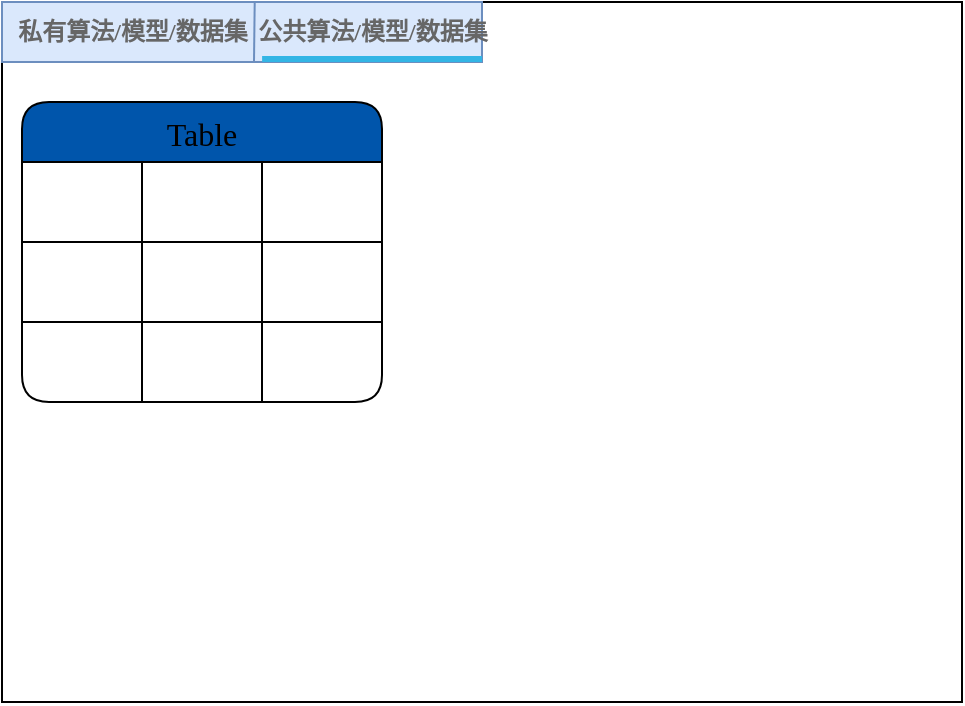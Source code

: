 <mxfile version="20.8.23" type="github" pages="3">
  <diagram id="b3hCAYV5xsGDJO1Qj9GW" name="第 1 页">
    <mxGraphModel dx="1148" dy="670" grid="1" gridSize="10" guides="1" tooltips="1" connect="1" arrows="1" fold="1" page="1" pageScale="1" pageWidth="827" pageHeight="1169" math="0" shadow="0">
      <root>
        <mxCell id="0" />
        <mxCell id="1" parent="0" />
        <mxCell id="eQosBWIMDGggvK-4iNOV-1" value="" style="rounded=0;whiteSpace=wrap;html=1;fontFamily=Times New Roman;" parent="1" vertex="1">
          <mxGeometry x="40" y="40" width="480" height="350" as="geometry" />
        </mxCell>
        <mxCell id="eQosBWIMDGggvK-4iNOV-6" value="" style="strokeWidth=1;html=1;shadow=0;dashed=0;shape=mxgraph.android.rrect;rSize=0;fillColor=#dae8fc;strokeColor=#6c8ebf;fontFamily=Times New Roman;" parent="1" vertex="1">
          <mxGeometry x="40" y="40" width="240" height="30" as="geometry" />
        </mxCell>
        <mxCell id="eQosBWIMDGggvK-4iNOV-7" value="私有算法/模型/数据集" style="strokeWidth=1;html=1;shadow=0;dashed=0;shape=mxgraph.android.anchor;fontStyle=1;fontColor=#666666;fontFamily=Times New Roman;" parent="eQosBWIMDGggvK-4iNOV-6" vertex="1">
          <mxGeometry width="129.73" height="30" as="geometry" />
        </mxCell>
        <mxCell id="eQosBWIMDGggvK-4iNOV-8" value="公共算法/模型/数据集" style="strokeWidth=1;html=1;shadow=0;dashed=0;shape=mxgraph.android.rrect;rSize=0;fontStyle=1;fillColor=none;strokeColor=none;fontColor=#666666;fontFamily=Times New Roman;" parent="eQosBWIMDGggvK-4iNOV-6" vertex="1">
          <mxGeometry x="130.054" width="109.946" height="30" as="geometry" />
        </mxCell>
        <mxCell id="eQosBWIMDGggvK-4iNOV-9" value="" style="strokeWidth=1;html=1;shadow=0;dashed=0;shape=mxgraph.android.rrect;rSize=0;fillColor=#33b5e5;strokeColor=none;fontFamily=Times New Roman;" parent="eQosBWIMDGggvK-4iNOV-8" vertex="1">
          <mxGeometry y="27" width="109.946" height="3" as="geometry" />
        </mxCell>
        <mxCell id="eQosBWIMDGggvK-4iNOV-14" value="" style="endArrow=none;html=1;rounded=0;entryX=0.974;entryY=-0.005;entryDx=0;entryDy=0;entryPerimeter=0;fontFamily=Times New Roman;fillColor=#dae8fc;strokeColor=#6c8ebf;" parent="1" target="eQosBWIMDGggvK-4iNOV-7" edge="1">
          <mxGeometry width="50" height="50" relative="1" as="geometry">
            <mxPoint x="166" y="70" as="sourcePoint" />
            <mxPoint x="200" y="100" as="targetPoint" />
          </mxGeometry>
        </mxCell>
        <mxCell id="--crbwpS26JUq3i9r7HL-14" value="Table" style="shape=table;startSize=30;container=1;collapsible=0;childLayout=tableLayout;strokeColor=default;fontSize=16;rounded=1;fillStyle=auto;fontFamily=Times New Roman;fillColor=#0055AB;" vertex="1" parent="1">
          <mxGeometry x="50" y="90" width="180" height="150" as="geometry" />
        </mxCell>
        <mxCell id="--crbwpS26JUq3i9r7HL-15" value="" style="shape=tableRow;horizontal=0;startSize=0;swimlaneHead=0;swimlaneBody=0;strokeColor=inherit;top=0;left=0;bottom=0;right=0;collapsible=0;dropTarget=0;fillColor=none;points=[[0,0.5],[1,0.5]];portConstraint=eastwest;fontSize=16;rounded=1;fillStyle=auto;fontFamily=Times New Roman;" vertex="1" parent="--crbwpS26JUq3i9r7HL-14">
          <mxGeometry y="30" width="180" height="40" as="geometry" />
        </mxCell>
        <mxCell id="--crbwpS26JUq3i9r7HL-16" value="" style="shape=partialRectangle;html=1;whiteSpace=wrap;connectable=0;strokeColor=inherit;overflow=hidden;fillColor=none;top=0;left=0;bottom=0;right=0;pointerEvents=1;fontSize=16;rounded=1;fillStyle=auto;fontFamily=Times New Roman;" vertex="1" parent="--crbwpS26JUq3i9r7HL-15">
          <mxGeometry width="60" height="40" as="geometry">
            <mxRectangle width="60" height="40" as="alternateBounds" />
          </mxGeometry>
        </mxCell>
        <mxCell id="--crbwpS26JUq3i9r7HL-17" value="" style="shape=partialRectangle;html=1;whiteSpace=wrap;connectable=0;strokeColor=inherit;overflow=hidden;fillColor=none;top=0;left=0;bottom=0;right=0;pointerEvents=1;fontSize=16;rounded=1;fillStyle=auto;fontFamily=Times New Roman;" vertex="1" parent="--crbwpS26JUq3i9r7HL-15">
          <mxGeometry x="60" width="60" height="40" as="geometry">
            <mxRectangle width="60" height="40" as="alternateBounds" />
          </mxGeometry>
        </mxCell>
        <mxCell id="--crbwpS26JUq3i9r7HL-18" value="" style="shape=partialRectangle;html=1;whiteSpace=wrap;connectable=0;strokeColor=inherit;overflow=hidden;fillColor=none;top=0;left=0;bottom=0;right=0;pointerEvents=1;fontSize=16;rounded=1;fillStyle=auto;fontFamily=Times New Roman;" vertex="1" parent="--crbwpS26JUq3i9r7HL-15">
          <mxGeometry x="120" width="60" height="40" as="geometry">
            <mxRectangle width="60" height="40" as="alternateBounds" />
          </mxGeometry>
        </mxCell>
        <mxCell id="--crbwpS26JUq3i9r7HL-19" value="" style="shape=tableRow;horizontal=0;startSize=0;swimlaneHead=0;swimlaneBody=0;strokeColor=inherit;top=0;left=0;bottom=0;right=0;collapsible=0;dropTarget=0;fillColor=none;points=[[0,0.5],[1,0.5]];portConstraint=eastwest;fontSize=16;rounded=1;fillStyle=auto;fontFamily=Times New Roman;" vertex="1" parent="--crbwpS26JUq3i9r7HL-14">
          <mxGeometry y="70" width="180" height="40" as="geometry" />
        </mxCell>
        <mxCell id="--crbwpS26JUq3i9r7HL-20" value="" style="shape=partialRectangle;html=1;whiteSpace=wrap;connectable=0;strokeColor=inherit;overflow=hidden;fillColor=none;top=0;left=0;bottom=0;right=0;pointerEvents=1;fontSize=16;rounded=1;fillStyle=auto;fontFamily=Times New Roman;" vertex="1" parent="--crbwpS26JUq3i9r7HL-19">
          <mxGeometry width="60" height="40" as="geometry">
            <mxRectangle width="60" height="40" as="alternateBounds" />
          </mxGeometry>
        </mxCell>
        <mxCell id="--crbwpS26JUq3i9r7HL-21" value="" style="shape=partialRectangle;html=1;whiteSpace=wrap;connectable=0;strokeColor=inherit;overflow=hidden;fillColor=none;top=0;left=0;bottom=0;right=0;pointerEvents=1;fontSize=16;rounded=1;fillStyle=auto;fontFamily=Times New Roman;" vertex="1" parent="--crbwpS26JUq3i9r7HL-19">
          <mxGeometry x="60" width="60" height="40" as="geometry">
            <mxRectangle width="60" height="40" as="alternateBounds" />
          </mxGeometry>
        </mxCell>
        <mxCell id="--crbwpS26JUq3i9r7HL-22" value="" style="shape=partialRectangle;html=1;whiteSpace=wrap;connectable=0;strokeColor=inherit;overflow=hidden;fillColor=none;top=0;left=0;bottom=0;right=0;pointerEvents=1;fontSize=16;rounded=1;fillStyle=auto;fontFamily=Times New Roman;" vertex="1" parent="--crbwpS26JUq3i9r7HL-19">
          <mxGeometry x="120" width="60" height="40" as="geometry">
            <mxRectangle width="60" height="40" as="alternateBounds" />
          </mxGeometry>
        </mxCell>
        <mxCell id="--crbwpS26JUq3i9r7HL-23" value="" style="shape=tableRow;horizontal=0;startSize=0;swimlaneHead=0;swimlaneBody=0;strokeColor=inherit;top=0;left=0;bottom=0;right=0;collapsible=0;dropTarget=0;fillColor=none;points=[[0,0.5],[1,0.5]];portConstraint=eastwest;fontSize=16;rounded=1;fillStyle=auto;fontFamily=Times New Roman;" vertex="1" parent="--crbwpS26JUq3i9r7HL-14">
          <mxGeometry y="110" width="180" height="40" as="geometry" />
        </mxCell>
        <mxCell id="--crbwpS26JUq3i9r7HL-24" value="" style="shape=partialRectangle;html=1;whiteSpace=wrap;connectable=0;strokeColor=inherit;overflow=hidden;fillColor=none;top=0;left=0;bottom=0;right=0;pointerEvents=1;fontSize=16;rounded=1;fillStyle=auto;fontFamily=Times New Roman;" vertex="1" parent="--crbwpS26JUq3i9r7HL-23">
          <mxGeometry width="60" height="40" as="geometry">
            <mxRectangle width="60" height="40" as="alternateBounds" />
          </mxGeometry>
        </mxCell>
        <mxCell id="--crbwpS26JUq3i9r7HL-25" value="" style="shape=partialRectangle;html=1;whiteSpace=wrap;connectable=0;strokeColor=inherit;overflow=hidden;fillColor=none;top=0;left=0;bottom=0;right=0;pointerEvents=1;fontSize=16;rounded=1;fillStyle=auto;fontFamily=Times New Roman;" vertex="1" parent="--crbwpS26JUq3i9r7HL-23">
          <mxGeometry x="60" width="60" height="40" as="geometry">
            <mxRectangle width="60" height="40" as="alternateBounds" />
          </mxGeometry>
        </mxCell>
        <mxCell id="--crbwpS26JUq3i9r7HL-26" value="" style="shape=partialRectangle;html=1;whiteSpace=wrap;connectable=0;strokeColor=inherit;overflow=hidden;fillColor=none;top=0;left=0;bottom=0;right=0;pointerEvents=1;fontSize=16;rounded=1;fillStyle=auto;fontFamily=Times New Roman;" vertex="1" parent="--crbwpS26JUq3i9r7HL-23">
          <mxGeometry x="120" width="60" height="40" as="geometry">
            <mxRectangle width="60" height="40" as="alternateBounds" />
          </mxGeometry>
        </mxCell>
      </root>
    </mxGraphModel>
  </diagram>
  <diagram id="KrpnV9CwWK39LqiTt0IE" name="第 2 页">
    <mxGraphModel dx="774" dy="380" grid="1" gridSize="10" guides="1" tooltips="1" connect="1" arrows="1" fold="1" page="1" pageScale="1" pageWidth="827" pageHeight="1169" math="0" shadow="0">
      <root>
        <mxCell id="0" />
        <mxCell id="1" parent="0" />
        <mxCell id="2-vvyY6Ytuw7cH7y74Op-1" value="" style="rounded=0;whiteSpace=wrap;html=1;fontFamily=Times New Roman;" parent="1" vertex="1">
          <mxGeometry x="40" y="40" width="480" height="350" as="geometry" />
        </mxCell>
        <mxCell id="2-vvyY6Ytuw7cH7y74Op-2" value="" style="strokeWidth=1;html=1;shadow=0;dashed=0;shape=mxgraph.android.rrect;rSize=0;fillColor=#dae8fc;strokeColor=#6c8ebf;fontFamily=Times New Roman;" parent="1" vertex="1">
          <mxGeometry x="40" y="40" width="240" height="30" as="geometry" />
        </mxCell>
        <mxCell id="2-vvyY6Ytuw7cH7y74Op-3" value="新建任务" style="strokeWidth=1;html=1;shadow=0;dashed=0;shape=mxgraph.android.anchor;fontStyle=1;fontColor=#666666;fontFamily=Times New Roman;" parent="2-vvyY6Ytuw7cH7y74Op-2" vertex="1">
          <mxGeometry width="129.73" height="30" as="geometry" />
        </mxCell>
        <mxCell id="2-vvyY6Ytuw7cH7y74Op-4" value="任务详情" style="strokeWidth=1;html=1;shadow=0;dashed=0;shape=mxgraph.android.rrect;rSize=0;fontStyle=1;fillColor=none;strokeColor=none;fontColor=#666666;fontFamily=Times New Roman;" parent="2-vvyY6Ytuw7cH7y74Op-2" vertex="1">
          <mxGeometry x="130.054" width="109.946" height="30" as="geometry" />
        </mxCell>
        <mxCell id="2-vvyY6Ytuw7cH7y74Op-5" value="" style="strokeWidth=1;html=1;shadow=0;dashed=0;shape=mxgraph.android.rrect;rSize=0;fillColor=#33b5e5;strokeColor=none;fontFamily=Times New Roman;" parent="2-vvyY6Ytuw7cH7y74Op-4" vertex="1">
          <mxGeometry y="27" width="109.946" height="3" as="geometry" />
        </mxCell>
        <mxCell id="2-vvyY6Ytuw7cH7y74Op-6" value="" style="endArrow=none;html=1;rounded=0;entryX=0.524;entryY=-0.023;entryDx=0;entryDy=0;entryPerimeter=0;exitX=0.523;exitY=0.967;exitDx=0;exitDy=0;exitPerimeter=0;fontFamily=Times New Roman;fillColor=#dae8fc;strokeColor=#6c8ebf;" parent="1" source="2-vvyY6Ytuw7cH7y74Op-2" target="2-vvyY6Ytuw7cH7y74Op-2" edge="1">
          <mxGeometry width="50" height="50" relative="1" as="geometry">
            <mxPoint x="150" y="150" as="sourcePoint" />
            <mxPoint x="200" y="100" as="targetPoint" />
          </mxGeometry>
        </mxCell>
      </root>
    </mxGraphModel>
  </diagram>
  <diagram id="bRg6shqOyklqLX8NB937" name="第 3 页">
    <mxGraphModel dx="1625" dy="797" grid="1" gridSize="10" guides="1" tooltips="1" connect="1" arrows="1" fold="1" page="1" pageScale="1" pageWidth="827" pageHeight="1169" math="0" shadow="0">
      <root>
        <mxCell id="0" />
        <mxCell id="1" parent="0" />
        <mxCell id="BBaheFfbC6xbfJMeLCD8-1" value="" style="rounded=0;whiteSpace=wrap;html=1;fontFamily=Times New Roman;" parent="1" vertex="1">
          <mxGeometry x="40" y="40" width="480" height="350" as="geometry" />
        </mxCell>
        <mxCell id="BBaheFfbC6xbfJMeLCD8-2" value="" style="strokeWidth=1;html=1;shadow=0;dashed=0;shape=mxgraph.android.rrect;rSize=0;fillColor=#dae8fc;strokeColor=#6c8ebf;fontFamily=Times New Roman;" parent="1" vertex="1">
          <mxGeometry x="40" y="40" width="160" height="30" as="geometry" />
        </mxCell>
        <mxCell id="BBaheFfbC6xbfJMeLCD8-3" value="任务信息" style="strokeWidth=1;html=1;shadow=0;dashed=0;shape=mxgraph.android.anchor;fontStyle=1;fontColor=#666666;fontFamily=Times New Roman;" parent="BBaheFfbC6xbfJMeLCD8-2" vertex="1">
          <mxGeometry width="86.486" height="30" as="geometry" />
        </mxCell>
        <mxCell id="BBaheFfbC6xbfJMeLCD8-4" value="日志" style="strokeWidth=1;html=1;shadow=0;dashed=0;shape=mxgraph.android.rrect;rSize=0;fontStyle=1;fillColor=none;strokeColor=none;fontColor=#666666;fontFamily=Times New Roman;" parent="BBaheFfbC6xbfJMeLCD8-2" vertex="1">
          <mxGeometry x="86.703" width="73.297" height="30" as="geometry" />
        </mxCell>
        <mxCell id="BBaheFfbC6xbfJMeLCD8-5" value="" style="strokeWidth=1;html=1;shadow=0;dashed=0;shape=mxgraph.android.rrect;rSize=0;fillColor=#33b5e5;strokeColor=none;fontFamily=Times New Roman;" parent="BBaheFfbC6xbfJMeLCD8-4" vertex="1">
          <mxGeometry y="27" width="73.297" height="3" as="geometry" />
        </mxCell>
        <mxCell id="BBaheFfbC6xbfJMeLCD8-6" value="" style="endArrow=none;html=1;rounded=0;exitX=0.523;exitY=0.967;exitDx=0;exitDy=0;exitPerimeter=0;fontFamily=Times New Roman;fillColor=#dae8fc;strokeColor=#6c8ebf;" parent="1" source="BBaheFfbC6xbfJMeLCD8-2" edge="1">
          <mxGeometry width="50" height="50" relative="1" as="geometry">
            <mxPoint x="150" y="150" as="sourcePoint" />
            <mxPoint x="124" y="40" as="targetPoint" />
          </mxGeometry>
        </mxCell>
        <mxCell id="BBaheFfbC6xbfJMeLCD8-7" value="" style="strokeWidth=1;html=1;shadow=0;dashed=0;shape=mxgraph.android.rrect;rSize=0;fillColor=#dae8fc;strokeColor=#6c8ebf;fontFamily=Times New Roman;" parent="1" vertex="1">
          <mxGeometry x="200" y="40" width="160" height="30" as="geometry" />
        </mxCell>
        <mxCell id="BBaheFfbC6xbfJMeLCD8-8" value="曲线图" style="strokeWidth=1;html=1;shadow=0;dashed=0;shape=mxgraph.android.anchor;fontStyle=1;fontColor=#666666;fontFamily=Times New Roman;" parent="BBaheFfbC6xbfJMeLCD8-7" vertex="1">
          <mxGeometry width="86.486" height="30" as="geometry" />
        </mxCell>
        <mxCell id="BBaheFfbC6xbfJMeLCD8-11" value="训练流程" style="strokeWidth=1;html=1;shadow=0;dashed=0;shape=mxgraph.android.anchor;fontStyle=1;fontColor=#666666;fontFamily=Times New Roman;" parent="BBaheFfbC6xbfJMeLCD8-7" vertex="1">
          <mxGeometry x="73.51" width="86.486" height="30" as="geometry" />
        </mxCell>
        <mxCell id="BBaheFfbC6xbfJMeLCD8-12" value="" style="endArrow=none;html=1;rounded=0;exitX=0.523;exitY=0.967;exitDx=0;exitDy=0;exitPerimeter=0;fontFamily=Times New Roman;fillColor=#dae8fc;strokeColor=#6c8ebf;" parent="BBaheFfbC6xbfJMeLCD8-7" edge="1">
          <mxGeometry width="50" height="50" relative="1" as="geometry">
            <mxPoint x="79.71" y="30.0" as="sourcePoint" />
            <mxPoint x="80" as="targetPoint" />
          </mxGeometry>
        </mxCell>
      </root>
    </mxGraphModel>
  </diagram>
</mxfile>
